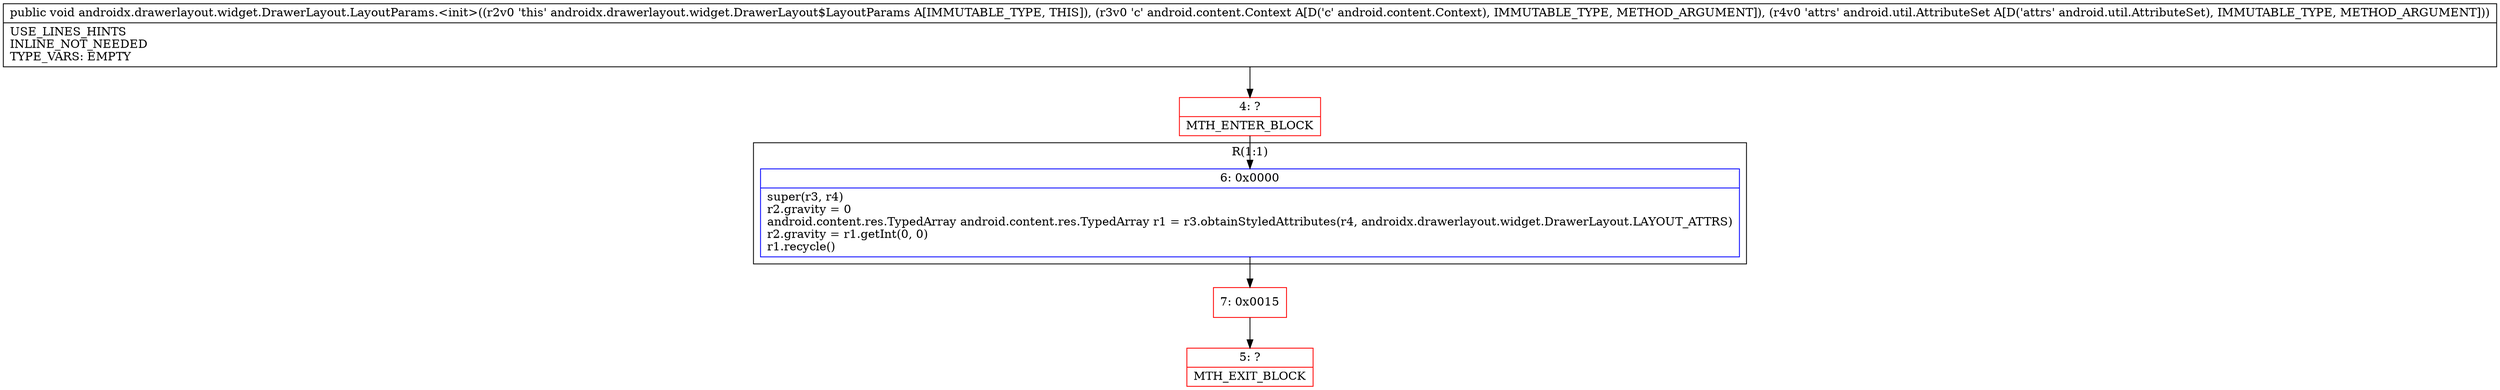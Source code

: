 digraph "CFG forandroidx.drawerlayout.widget.DrawerLayout.LayoutParams.\<init\>(Landroid\/content\/Context;Landroid\/util\/AttributeSet;)V" {
subgraph cluster_Region_1752754611 {
label = "R(1:1)";
node [shape=record,color=blue];
Node_6 [shape=record,label="{6\:\ 0x0000|super(r3, r4)\lr2.gravity = 0\landroid.content.res.TypedArray android.content.res.TypedArray r1 = r3.obtainStyledAttributes(r4, androidx.drawerlayout.widget.DrawerLayout.LAYOUT_ATTRS)\lr2.gravity = r1.getInt(0, 0)\lr1.recycle()\l}"];
}
Node_4 [shape=record,color=red,label="{4\:\ ?|MTH_ENTER_BLOCK\l}"];
Node_7 [shape=record,color=red,label="{7\:\ 0x0015}"];
Node_5 [shape=record,color=red,label="{5\:\ ?|MTH_EXIT_BLOCK\l}"];
MethodNode[shape=record,label="{public void androidx.drawerlayout.widget.DrawerLayout.LayoutParams.\<init\>((r2v0 'this' androidx.drawerlayout.widget.DrawerLayout$LayoutParams A[IMMUTABLE_TYPE, THIS]), (r3v0 'c' android.content.Context A[D('c' android.content.Context), IMMUTABLE_TYPE, METHOD_ARGUMENT]), (r4v0 'attrs' android.util.AttributeSet A[D('attrs' android.util.AttributeSet), IMMUTABLE_TYPE, METHOD_ARGUMENT]))  | USE_LINES_HINTS\lINLINE_NOT_NEEDED\lTYPE_VARS: EMPTY\l}"];
MethodNode -> Node_4;Node_6 -> Node_7;
Node_4 -> Node_6;
Node_7 -> Node_5;
}

